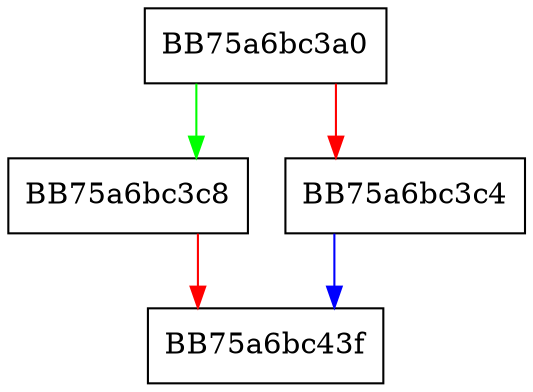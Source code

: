 digraph GUIDToStringA {
  node [shape="box"];
  graph [splines=ortho];
  BB75a6bc3a0 -> BB75a6bc3c8 [color="green"];
  BB75a6bc3a0 -> BB75a6bc3c4 [color="red"];
  BB75a6bc3c4 -> BB75a6bc43f [color="blue"];
  BB75a6bc3c8 -> BB75a6bc43f [color="red"];
}